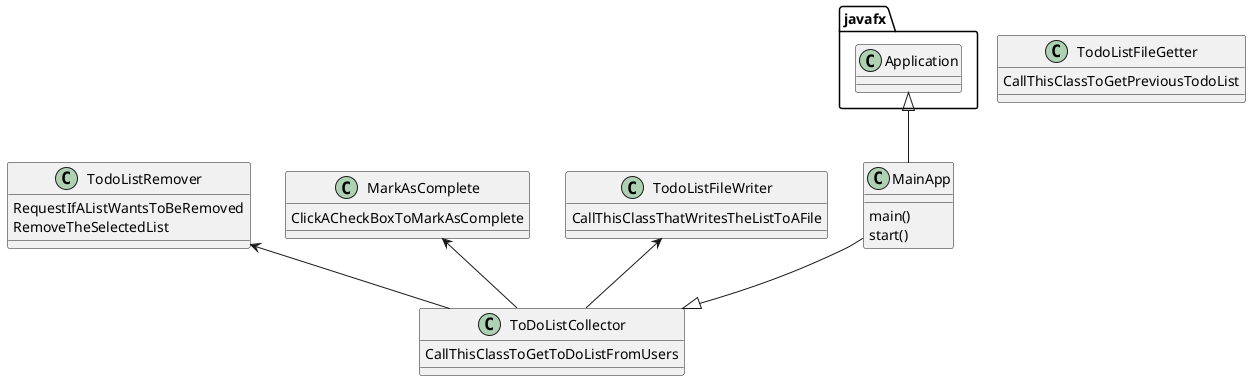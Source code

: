 @startuml

class MainApp{
    main()
    start()
}
class TodoListRemover{
    RequestIfAListWantsToBeRemoved
    RemoveTheSelectedList
}
class MarkAsComplete{
    ClickACheckBoxToMarkAsComplete
}
class TodoListFileWriter{
    CallThisClassThatWritesTheListToAFile
}
class TodoListFileGetter{
    CallThisClassToGetPreviousTodoList
}
class ToDoListCollector{
    CallThisClassToGetToDoListFromUsers
}

javafx.Application <|-- MainApp

TodoListRemover <-- ToDoListCollector
TodoListFileWriter <-- ToDoListCollector
MarkAsComplete <-- ToDoListCollector

MainApp --|> ToDoListCollector



@enduml